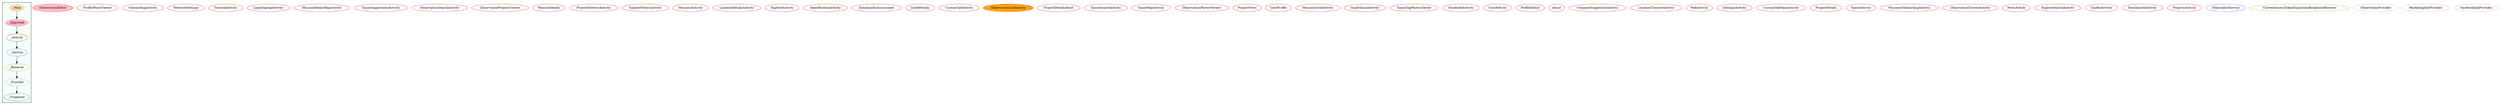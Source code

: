 digraph G {
subgraph cluster_legend{ 
bgcolor=mintcream;
_Activity[color = red];
_Service[color = royalblue];
_Provider[color = violet];
_Reciever[color = peru];
_Fragment[color = teal];
_Main[style=filled, fillcolor=wheat, color = mintcream];
_Exported[style=filled, fillcolor=lightpink, color = mintcream];
_Main -> _Exported -> _Activity -> _Service -> _Reciever -> _Provider -> _Fragment; 
}
ObservationEditor[style=filled, fillcolor=pink, color = red];
ProfilePhotoViewer[color = red];
OnboardingActivity[color = red];
NetworkSettings[color = red];
TutorialActivity[color = red];
LoginSignupActivity[color = red];
MissionDetailsMapActivity[color = red];
TaxonSuggestionsActivity[color = red];
ObservationSearchActivity[color = red];
ObservationProjectsViewer[color = red];
MissionDetails[color = red];
ProjectSelectorActivity[color = red];
ExploreFiltersActivity[color = red];
MissionsActivity[color = red];
LocationDetailsActivity[color = red];
ExploreActivity[color = red];
IdentificationActivity[color = red];
DataQualityAssessment[color = red];
GuideDetails[color = red];
CustomTabActivity[color = red];
ObservationListActivity[style=filled, fillcolor=orange, color = red];
ProjectDetailsAbout[color = red];
TaxonSearchActivity[color = red];
TaxonMapActivity[color = red];
ObservationPhotosViewer[color = red];
ProjectNews[color = red];
UserProfile[color = red];
MissionsGridActivity[color = red];
GuideTaxonActivity[color = red];
TaxonTagPhotosViewer[color = red];
FacebookActivity[color = red];
UserActivity[color = red];
ProfileEditor[color = red];
About[color = red];
CompareSuggestionActivity[color = red];
LocationChooserActivity[color = red];
WebActivity[color = red];
SettingsActivity[color = red];
CustomTabMainActivity[color = red];
ProjectDetails[color = red];
TaxonActivity[color = red];
MissionsOnboardingActivity[color = red];
ObservationViewerActivity[color = red];
NewsArticle[color = red];
ExploreSearchActivity[color = red];
GuidesActivity[color = red];
ItemSearchActivity[color = red];
ProjectsActivity[color = red];
INaturalistService[color = royalblue];
CurrentAccessTokenExpirationBroadcastReceiver[color = peru];
ObservationProvider[color = violet];
MarketingInitProvider[color = violet];
FacebookInitProvider[color = violet];
}
